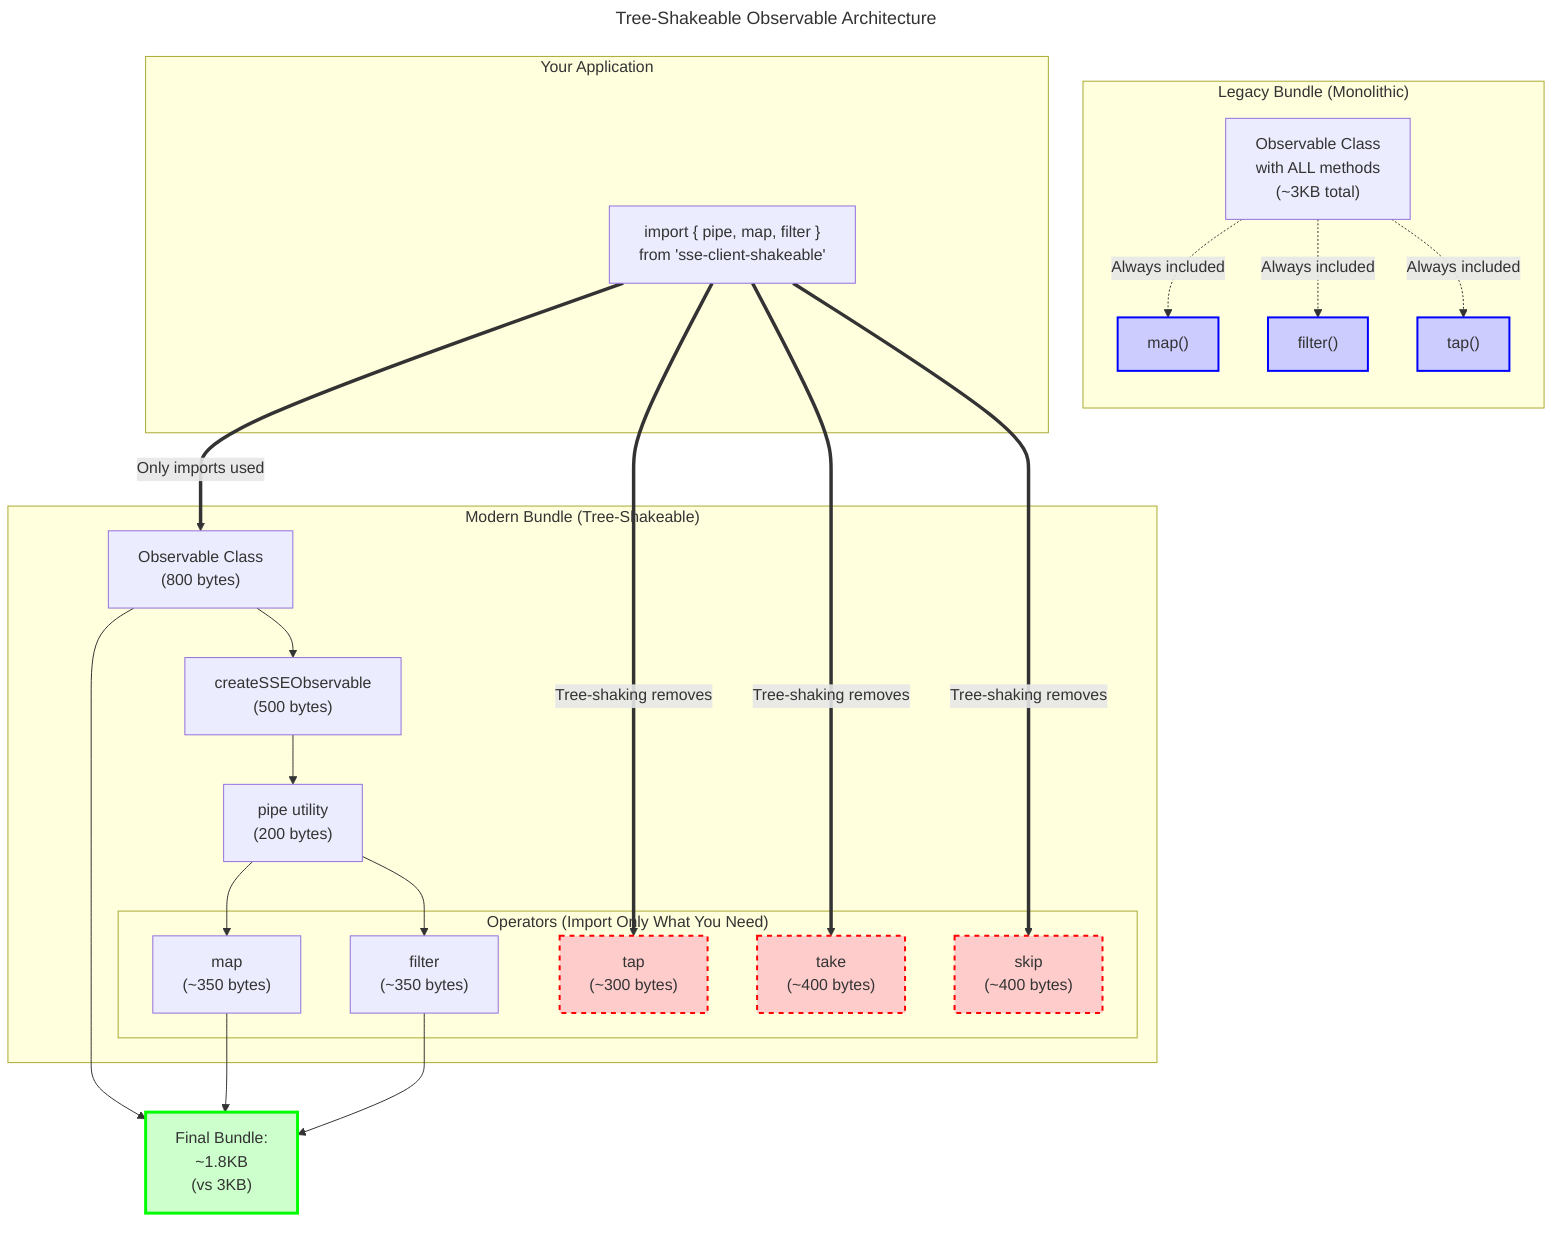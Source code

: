 ---
title: Tree-Shakeable Observable Architecture
---
flowchart TB
    subgraph "Modern Bundle (Tree-Shakeable)"
        direction TB
        TS_Core["Observable Class<br/>(800 bytes)"]
        TS_Create["createSSEObservable<br/>(500 bytes)"]
        TS_Pipe["pipe utility<br/>(200 bytes)"]
        
        subgraph "Operators (Import Only What You Need)"
            direction LR
            TS_Map["map<br/>(~350 bytes)"]
            TS_Filter["filter<br/>(~350 bytes)"]
            TS_Tap["tap<br/>(~300 bytes)"]:::unused
            TS_Take["take<br/>(~400 bytes)"]:::unused
            TS_Skip["skip<br/>(~400 bytes)"]:::unused
        end
        
        TS_Core --> TS_Create
        TS_Create --> TS_Pipe
        TS_Pipe --> TS_Map
        TS_Pipe --> TS_Filter
    end
    
    subgraph "Legacy Bundle (Monolithic)"
        direction TB
        M_Class["Observable Class<br/>with ALL methods<br/>(~3KB total)"]
        M_Map["map()"]:::bundled
        M_Filter["filter()"]:::bundled
        M_Tap["tap()"]:::bundled
        
        M_Class -.->|"Always included"| M_Map
        M_Class -.->|"Always included"| M_Filter
        M_Class -.->|"Always included"| M_Tap
    end
    
    subgraph "Your Application"
        direction LR
        App["import { pipe, map, filter }<br/>from 'sse-client-shakeable'"]
    end
    
    App ==>|"Only imports used"| TS_Core
    App ==>|"Tree-shaking removes"| TS_Tap
    App ==>|"Tree-shaking removes"| TS_Take
    App ==>|"Tree-shaking removes"| TS_Skip
    
    Result["Final Bundle:<br/>~1.8KB<br/>(vs 3KB)"]
    
    TS_Core --> Result
    TS_Map --> Result
    TS_Filter --> Result
    
    classDef unused fill:#ffcccc,stroke:#ff0000,stroke-width:2px,stroke-dasharray: 5 5
    classDef bundled fill:#ccccff,stroke:#0000ff,stroke-width:2px
    classDef result fill:#ccffcc,stroke:#00ff00,stroke-width:3px
    
    class Result result